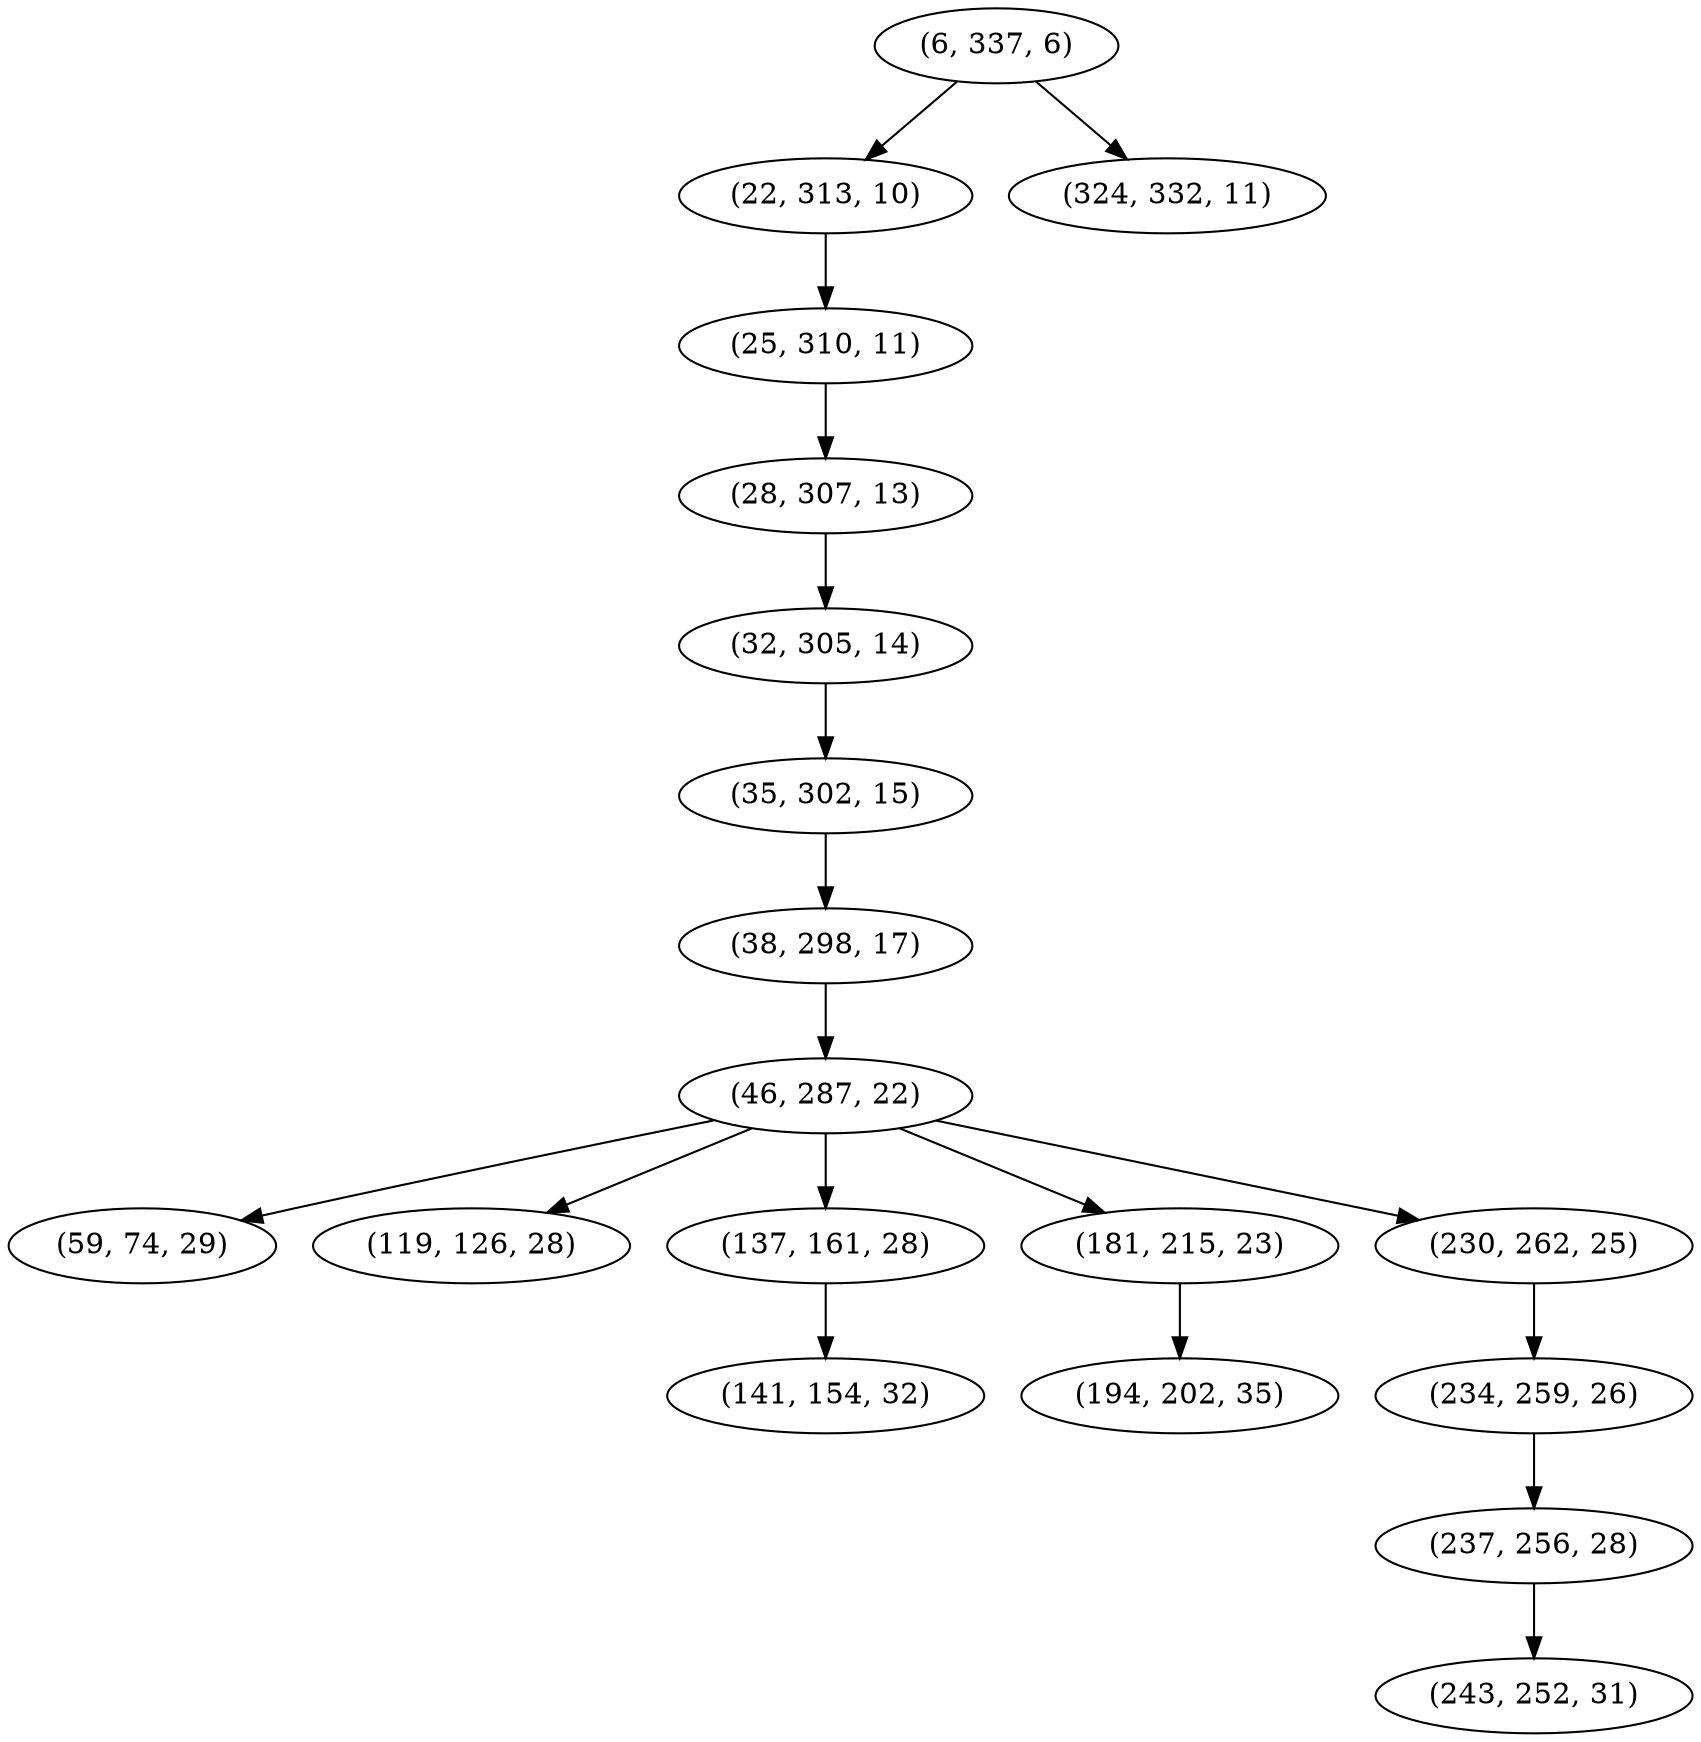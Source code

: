digraph tree {
    "(6, 337, 6)";
    "(22, 313, 10)";
    "(25, 310, 11)";
    "(28, 307, 13)";
    "(32, 305, 14)";
    "(35, 302, 15)";
    "(38, 298, 17)";
    "(46, 287, 22)";
    "(59, 74, 29)";
    "(119, 126, 28)";
    "(137, 161, 28)";
    "(141, 154, 32)";
    "(181, 215, 23)";
    "(194, 202, 35)";
    "(230, 262, 25)";
    "(234, 259, 26)";
    "(237, 256, 28)";
    "(243, 252, 31)";
    "(324, 332, 11)";
    "(6, 337, 6)" -> "(22, 313, 10)";
    "(6, 337, 6)" -> "(324, 332, 11)";
    "(22, 313, 10)" -> "(25, 310, 11)";
    "(25, 310, 11)" -> "(28, 307, 13)";
    "(28, 307, 13)" -> "(32, 305, 14)";
    "(32, 305, 14)" -> "(35, 302, 15)";
    "(35, 302, 15)" -> "(38, 298, 17)";
    "(38, 298, 17)" -> "(46, 287, 22)";
    "(46, 287, 22)" -> "(59, 74, 29)";
    "(46, 287, 22)" -> "(119, 126, 28)";
    "(46, 287, 22)" -> "(137, 161, 28)";
    "(46, 287, 22)" -> "(181, 215, 23)";
    "(46, 287, 22)" -> "(230, 262, 25)";
    "(137, 161, 28)" -> "(141, 154, 32)";
    "(181, 215, 23)" -> "(194, 202, 35)";
    "(230, 262, 25)" -> "(234, 259, 26)";
    "(234, 259, 26)" -> "(237, 256, 28)";
    "(237, 256, 28)" -> "(243, 252, 31)";
}
